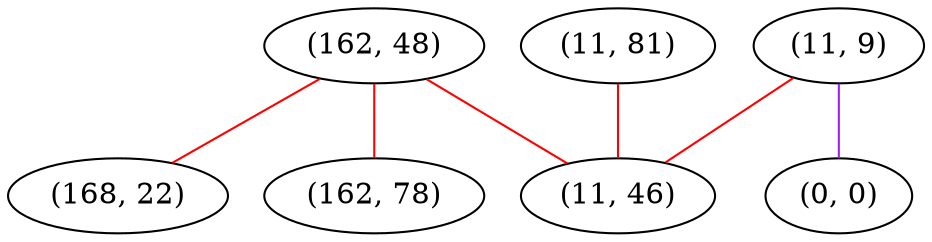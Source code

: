 graph "" {
"(162, 48)";
"(11, 81)";
"(168, 22)";
"(11, 9)";
"(0, 0)";
"(11, 46)";
"(162, 78)";
"(162, 48)" -- "(168, 22)"  [color=red, key=0, weight=1];
"(162, 48)" -- "(162, 78)"  [color=red, key=0, weight=1];
"(162, 48)" -- "(11, 46)"  [color=red, key=0, weight=1];
"(11, 81)" -- "(11, 46)"  [color=red, key=0, weight=1];
"(11, 9)" -- "(0, 0)"  [color=purple, key=0, weight=4];
"(11, 9)" -- "(11, 46)"  [color=red, key=0, weight=1];
}
